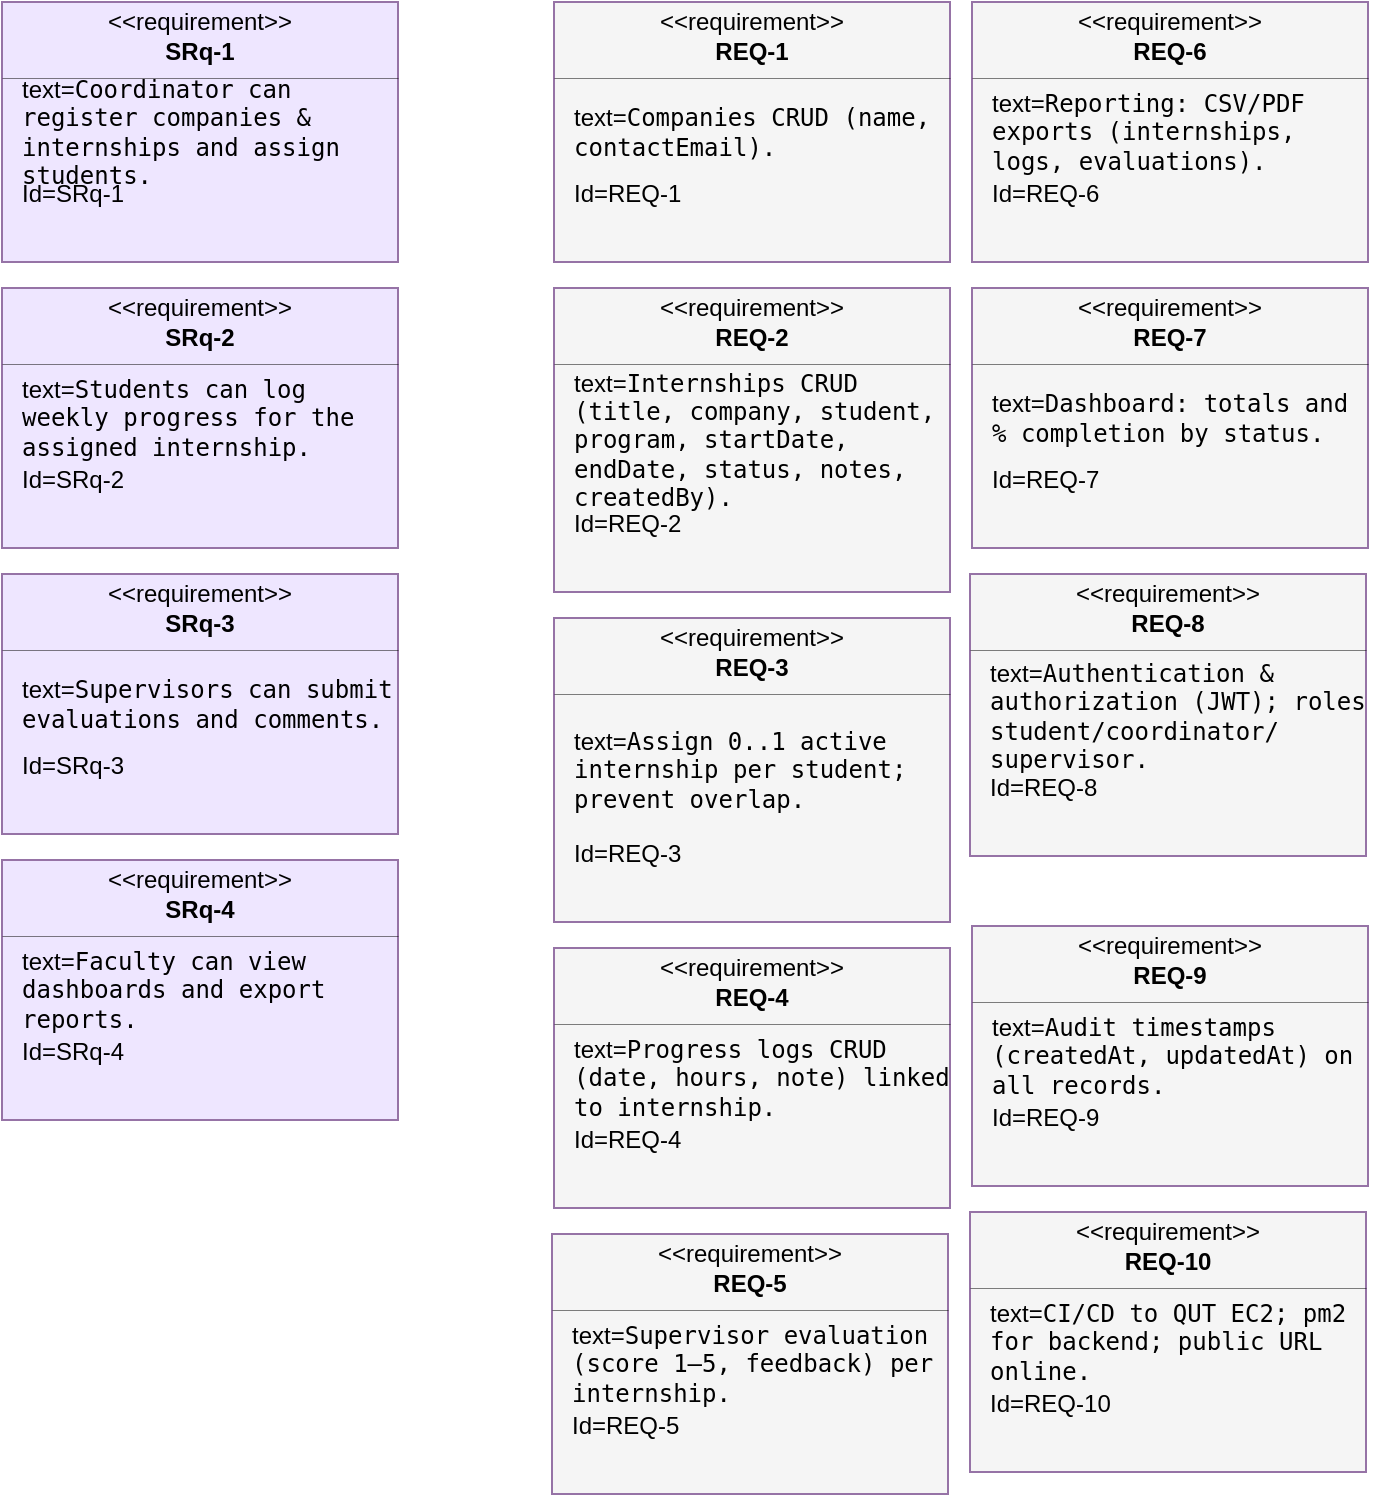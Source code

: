 <mxfile version="28.1.0">
  <diagram name="Page-1" id="e2N5ShaCsa6P40W__aIy">
    <mxGraphModel dx="815" dy="425" grid="1" gridSize="11" guides="1" tooltips="1" connect="1" arrows="1" fold="1" page="1" pageScale="1" pageWidth="1169" pageHeight="827" math="0" shadow="0">
      <root>
        <mxCell id="0" />
        <mxCell id="1" parent="0" />
        <mxCell id="hRCG1tloKr0agwtzq0OY-3" value="" style="fontStyle=1;align=center;verticalAlign=middle;childLayout=stackLayout;horizontal=1;horizontalStack=0;resizeParent=1;resizeParentMax=0;resizeLast=0;marginBottom=0;fillColor=#EEE6FF;strokeColor=#9673a6;" vertex="1" parent="1">
          <mxGeometry x="11" y="11" width="198" height="130" as="geometry" />
        </mxCell>
        <mxCell id="hRCG1tloKr0agwtzq0OY-4" value="&amp;lt;&amp;lt;requirement&amp;gt;&amp;gt;" style="html=1;align=center;spacing=0;verticalAlign=middle;strokeColor=none;fillColor=none;whiteSpace=wrap;spacingTop=3;" vertex="1" parent="hRCG1tloKr0agwtzq0OY-3">
          <mxGeometry width="198" height="16" as="geometry" />
        </mxCell>
        <mxCell id="hRCG1tloKr0agwtzq0OY-5" value="SRq-1" style="html=1;align=center;spacing=0;verticalAlign=middle;strokeColor=none;fillColor=none;whiteSpace=wrap;fontStyle=1" vertex="1" parent="hRCG1tloKr0agwtzq0OY-3">
          <mxGeometry y="16" width="198" height="18" as="geometry" />
        </mxCell>
        <mxCell id="hRCG1tloKr0agwtzq0OY-6" value="" style="line;strokeWidth=0.25;fillColor=none;align=left;verticalAlign=middle;spacingTop=-1;spacingLeft=3;spacingRight=3;rotatable=0;labelPosition=right;points=[];portConstraint=eastwest;" vertex="1" parent="hRCG1tloKr0agwtzq0OY-3">
          <mxGeometry y="34" width="198" height="8" as="geometry" />
        </mxCell>
        <mxCell id="hRCG1tloKr0agwtzq0OY-7" value="text=&lt;code style=&quot;background-color: transparent; color: light-dark(rgb(0, 0, 0), rgb(255, 255, 255));&quot; data-end=&quot;1254&quot; data-start=&quot;1183&quot;&gt;Coordinator can register companies &amp;amp; internships and assign students.&lt;/code&gt;" style="html=1;align=left;spacing=0;verticalAlign=middle;strokeColor=none;fillColor=none;whiteSpace=wrap;spacingLeft=10;" vertex="1" parent="hRCG1tloKr0agwtzq0OY-3">
          <mxGeometry y="42" width="198" height="46" as="geometry" />
        </mxCell>
        <mxCell id="hRCG1tloKr0agwtzq0OY-8" value="Id=SRq-1" style="html=1;align=left;spacing=0;verticalAlign=middle;strokeColor=none;fillColor=none;whiteSpace=wrap;spacingLeft=10;" vertex="1" parent="hRCG1tloKr0agwtzq0OY-3">
          <mxGeometry y="88" width="198" height="16" as="geometry" />
        </mxCell>
        <mxCell id="hRCG1tloKr0agwtzq0OY-9" value="" style="html=1;align=center;spacing=0;verticalAlign=middle;strokeColor=none;fillColor=none;whiteSpace=wrap;" vertex="1" parent="hRCG1tloKr0agwtzq0OY-3">
          <mxGeometry y="104" width="198" height="26" as="geometry" />
        </mxCell>
        <mxCell id="hRCG1tloKr0agwtzq0OY-20" value="" style="fontStyle=1;align=center;verticalAlign=middle;childLayout=stackLayout;horizontal=1;horizontalStack=0;resizeParent=1;resizeParentMax=0;resizeLast=0;marginBottom=0;fillColor=#EEE6FF;strokeColor=#9673a6;" vertex="1" parent="1">
          <mxGeometry x="11" y="154" width="198" height="130" as="geometry" />
        </mxCell>
        <mxCell id="hRCG1tloKr0agwtzq0OY-21" value="&amp;lt;&amp;lt;requirement&amp;gt;&amp;gt;" style="html=1;align=center;spacing=0;verticalAlign=middle;strokeColor=none;fillColor=none;whiteSpace=wrap;spacingTop=3;" vertex="1" parent="hRCG1tloKr0agwtzq0OY-20">
          <mxGeometry width="198" height="16" as="geometry" />
        </mxCell>
        <mxCell id="hRCG1tloKr0agwtzq0OY-22" value="SRq-2" style="html=1;align=center;spacing=0;verticalAlign=middle;strokeColor=none;fillColor=none;whiteSpace=wrap;fontStyle=1" vertex="1" parent="hRCG1tloKr0agwtzq0OY-20">
          <mxGeometry y="16" width="198" height="18" as="geometry" />
        </mxCell>
        <mxCell id="hRCG1tloKr0agwtzq0OY-23" value="" style="line;strokeWidth=0.25;fillColor=none;align=left;verticalAlign=middle;spacingTop=-1;spacingLeft=3;spacingRight=3;rotatable=0;labelPosition=right;points=[];portConstraint=eastwest;" vertex="1" parent="hRCG1tloKr0agwtzq0OY-20">
          <mxGeometry y="34" width="198" height="8" as="geometry" />
        </mxCell>
        <mxCell id="hRCG1tloKr0agwtzq0OY-24" value="text=&lt;code style=&quot;background-color: transparent; color: light-dark(rgb(0, 0, 0), rgb(255, 255, 255));&quot; data-end=&quot;1254&quot; data-start=&quot;1183&quot;&gt;Students can log weekly progress for the assigned internship.&lt;/code&gt;" style="html=1;align=left;spacing=0;verticalAlign=middle;strokeColor=none;fillColor=none;whiteSpace=wrap;spacingLeft=10;" vertex="1" parent="hRCG1tloKr0agwtzq0OY-20">
          <mxGeometry y="42" width="198" height="46" as="geometry" />
        </mxCell>
        <mxCell id="hRCG1tloKr0agwtzq0OY-25" value="Id=SRq-2" style="html=1;align=left;spacing=0;verticalAlign=middle;strokeColor=none;fillColor=none;whiteSpace=wrap;spacingLeft=10;" vertex="1" parent="hRCG1tloKr0agwtzq0OY-20">
          <mxGeometry y="88" width="198" height="16" as="geometry" />
        </mxCell>
        <mxCell id="hRCG1tloKr0agwtzq0OY-26" value="" style="html=1;align=center;spacing=0;verticalAlign=middle;strokeColor=none;fillColor=none;whiteSpace=wrap;" vertex="1" parent="hRCG1tloKr0agwtzq0OY-20">
          <mxGeometry y="104" width="198" height="26" as="geometry" />
        </mxCell>
        <mxCell id="hRCG1tloKr0agwtzq0OY-28" value="" style="fontStyle=1;align=center;verticalAlign=middle;childLayout=stackLayout;horizontal=1;horizontalStack=0;resizeParent=1;resizeParentMax=0;resizeLast=0;marginBottom=0;fillColor=#EEE6FF;strokeColor=#9673a6;" vertex="1" parent="1">
          <mxGeometry x="11" y="297" width="198" height="130" as="geometry" />
        </mxCell>
        <mxCell id="hRCG1tloKr0agwtzq0OY-29" value="&amp;lt;&amp;lt;requirement&amp;gt;&amp;gt;" style="html=1;align=center;spacing=0;verticalAlign=middle;strokeColor=none;fillColor=none;whiteSpace=wrap;spacingTop=3;" vertex="1" parent="hRCG1tloKr0agwtzq0OY-28">
          <mxGeometry width="198" height="16" as="geometry" />
        </mxCell>
        <mxCell id="hRCG1tloKr0agwtzq0OY-30" value="SRq-3" style="html=1;align=center;spacing=0;verticalAlign=middle;strokeColor=none;fillColor=none;whiteSpace=wrap;fontStyle=1" vertex="1" parent="hRCG1tloKr0agwtzq0OY-28">
          <mxGeometry y="16" width="198" height="18" as="geometry" />
        </mxCell>
        <mxCell id="hRCG1tloKr0agwtzq0OY-31" value="" style="line;strokeWidth=0.25;fillColor=none;align=left;verticalAlign=middle;spacingTop=-1;spacingLeft=3;spacingRight=3;rotatable=0;labelPosition=right;points=[];portConstraint=eastwest;" vertex="1" parent="hRCG1tloKr0agwtzq0OY-28">
          <mxGeometry y="34" width="198" height="8" as="geometry" />
        </mxCell>
        <mxCell id="hRCG1tloKr0agwtzq0OY-32" value="text=&lt;code style=&quot;background-color: transparent; color: light-dark(rgb(0, 0, 0), rgb(255, 255, 255));&quot; data-end=&quot;1254&quot; data-start=&quot;1183&quot;&gt;Supervisors can submit evaluations and comments.&lt;/code&gt;" style="html=1;align=left;spacing=0;verticalAlign=middle;strokeColor=none;fillColor=none;whiteSpace=wrap;spacingLeft=10;" vertex="1" parent="hRCG1tloKr0agwtzq0OY-28">
          <mxGeometry y="42" width="198" height="46" as="geometry" />
        </mxCell>
        <mxCell id="hRCG1tloKr0agwtzq0OY-33" value="Id=SRq-3" style="html=1;align=left;spacing=0;verticalAlign=middle;strokeColor=none;fillColor=none;whiteSpace=wrap;spacingLeft=10;" vertex="1" parent="hRCG1tloKr0agwtzq0OY-28">
          <mxGeometry y="88" width="198" height="16" as="geometry" />
        </mxCell>
        <mxCell id="hRCG1tloKr0agwtzq0OY-34" value="" style="html=1;align=center;spacing=0;verticalAlign=middle;strokeColor=none;fillColor=none;whiteSpace=wrap;" vertex="1" parent="hRCG1tloKr0agwtzq0OY-28">
          <mxGeometry y="104" width="198" height="26" as="geometry" />
        </mxCell>
        <mxCell id="hRCG1tloKr0agwtzq0OY-35" value="" style="fontStyle=1;align=center;verticalAlign=middle;childLayout=stackLayout;horizontal=1;horizontalStack=0;resizeParent=1;resizeParentMax=0;resizeLast=0;marginBottom=0;fillColor=#EEE6FF;strokeColor=#9673a6;" vertex="1" parent="1">
          <mxGeometry x="11" y="440" width="198" height="130" as="geometry" />
        </mxCell>
        <mxCell id="hRCG1tloKr0agwtzq0OY-36" value="&amp;lt;&amp;lt;requirement&amp;gt;&amp;gt;" style="html=1;align=center;spacing=0;verticalAlign=middle;strokeColor=none;fillColor=none;whiteSpace=wrap;spacingTop=3;" vertex="1" parent="hRCG1tloKr0agwtzq0OY-35">
          <mxGeometry width="198" height="16" as="geometry" />
        </mxCell>
        <mxCell id="hRCG1tloKr0agwtzq0OY-37" value="SRq-4" style="html=1;align=center;spacing=0;verticalAlign=middle;strokeColor=none;fillColor=none;whiteSpace=wrap;fontStyle=1" vertex="1" parent="hRCG1tloKr0agwtzq0OY-35">
          <mxGeometry y="16" width="198" height="18" as="geometry" />
        </mxCell>
        <mxCell id="hRCG1tloKr0agwtzq0OY-38" value="" style="line;strokeWidth=0.25;fillColor=none;align=left;verticalAlign=middle;spacingTop=-1;spacingLeft=3;spacingRight=3;rotatable=0;labelPosition=right;points=[];portConstraint=eastwest;" vertex="1" parent="hRCG1tloKr0agwtzq0OY-35">
          <mxGeometry y="34" width="198" height="8" as="geometry" />
        </mxCell>
        <mxCell id="hRCG1tloKr0agwtzq0OY-39" value="text=&lt;code style=&quot;background-color: transparent; color: light-dark(rgb(0, 0, 0), rgb(255, 255, 255));&quot; data-end=&quot;1254&quot; data-start=&quot;1183&quot;&gt;Faculty can view dashboards and export reports.&lt;/code&gt;" style="html=1;align=left;spacing=0;verticalAlign=middle;strokeColor=none;fillColor=none;whiteSpace=wrap;spacingLeft=10;" vertex="1" parent="hRCG1tloKr0agwtzq0OY-35">
          <mxGeometry y="42" width="198" height="46" as="geometry" />
        </mxCell>
        <mxCell id="hRCG1tloKr0agwtzq0OY-40" value="Id=SRq-4" style="html=1;align=left;spacing=0;verticalAlign=middle;strokeColor=none;fillColor=none;whiteSpace=wrap;spacingLeft=10;" vertex="1" parent="hRCG1tloKr0agwtzq0OY-35">
          <mxGeometry y="88" width="198" height="16" as="geometry" />
        </mxCell>
        <mxCell id="hRCG1tloKr0agwtzq0OY-41" value="" style="html=1;align=center;spacing=0;verticalAlign=middle;strokeColor=none;fillColor=none;whiteSpace=wrap;" vertex="1" parent="hRCG1tloKr0agwtzq0OY-35">
          <mxGeometry y="104" width="198" height="26" as="geometry" />
        </mxCell>
        <mxCell id="hRCG1tloKr0agwtzq0OY-56" value="" style="fontStyle=1;align=center;verticalAlign=middle;childLayout=stackLayout;horizontal=1;horizontalStack=0;resizeParent=1;resizeParentMax=0;resizeLast=0;marginBottom=0;fillColor=#F5F5F5;strokeColor=#9673a6;" vertex="1" parent="1">
          <mxGeometry x="287" y="11" width="198" height="130" as="geometry" />
        </mxCell>
        <mxCell id="hRCG1tloKr0agwtzq0OY-57" value="&amp;lt;&amp;lt;requirement&amp;gt;&amp;gt;" style="html=1;align=center;spacing=0;verticalAlign=middle;strokeColor=none;fillColor=none;whiteSpace=wrap;spacingTop=3;" vertex="1" parent="hRCG1tloKr0agwtzq0OY-56">
          <mxGeometry width="198" height="16" as="geometry" />
        </mxCell>
        <mxCell id="hRCG1tloKr0agwtzq0OY-58" value="REQ-1" style="html=1;align=center;spacing=0;verticalAlign=middle;strokeColor=none;fillColor=none;whiteSpace=wrap;fontStyle=1" vertex="1" parent="hRCG1tloKr0agwtzq0OY-56">
          <mxGeometry y="16" width="198" height="18" as="geometry" />
        </mxCell>
        <mxCell id="hRCG1tloKr0agwtzq0OY-59" value="" style="line;strokeWidth=0.25;fillColor=none;align=left;verticalAlign=middle;spacingTop=-1;spacingLeft=3;spacingRight=3;rotatable=0;labelPosition=right;points=[];portConstraint=eastwest;" vertex="1" parent="hRCG1tloKr0agwtzq0OY-56">
          <mxGeometry y="34" width="198" height="8" as="geometry" />
        </mxCell>
        <mxCell id="hRCG1tloKr0agwtzq0OY-60" value="text=&lt;code style=&quot;background-color: transparent; color: light-dark(rgb(0, 0, 0), rgb(255, 255, 255));&quot; data-end=&quot;1254&quot; data-start=&quot;1183&quot;&gt;Companies CRUD (name, contactEmail).&lt;/code&gt;" style="html=1;align=left;spacing=0;verticalAlign=middle;strokeColor=none;fillColor=none;whiteSpace=wrap;spacingLeft=10;" vertex="1" parent="hRCG1tloKr0agwtzq0OY-56">
          <mxGeometry y="42" width="198" height="46" as="geometry" />
        </mxCell>
        <mxCell id="hRCG1tloKr0agwtzq0OY-61" value="Id=REQ-1" style="html=1;align=left;spacing=0;verticalAlign=middle;strokeColor=none;fillColor=none;whiteSpace=wrap;spacingLeft=10;" vertex="1" parent="hRCG1tloKr0agwtzq0OY-56">
          <mxGeometry y="88" width="198" height="16" as="geometry" />
        </mxCell>
        <mxCell id="hRCG1tloKr0agwtzq0OY-62" value="" style="html=1;align=center;spacing=0;verticalAlign=middle;strokeColor=none;fillColor=none;whiteSpace=wrap;" vertex="1" parent="hRCG1tloKr0agwtzq0OY-56">
          <mxGeometry y="104" width="198" height="26" as="geometry" />
        </mxCell>
        <mxCell id="hRCG1tloKr0agwtzq0OY-63" value="" style="fontStyle=1;align=center;verticalAlign=middle;childLayout=stackLayout;horizontal=1;horizontalStack=0;resizeParent=1;resizeParentMax=0;resizeLast=0;marginBottom=0;fillColor=#F5F5F5;strokeColor=#9673a6;" vertex="1" parent="1">
          <mxGeometry x="287" y="154" width="198" height="152" as="geometry" />
        </mxCell>
        <mxCell id="hRCG1tloKr0agwtzq0OY-64" value="&amp;lt;&amp;lt;requirement&amp;gt;&amp;gt;" style="html=1;align=center;spacing=0;verticalAlign=middle;strokeColor=none;fillColor=none;whiteSpace=wrap;spacingTop=3;" vertex="1" parent="hRCG1tloKr0agwtzq0OY-63">
          <mxGeometry width="198" height="16" as="geometry" />
        </mxCell>
        <mxCell id="hRCG1tloKr0agwtzq0OY-65" value="REQ-2" style="html=1;align=center;spacing=0;verticalAlign=middle;strokeColor=none;fillColor=none;whiteSpace=wrap;fontStyle=1" vertex="1" parent="hRCG1tloKr0agwtzq0OY-63">
          <mxGeometry y="16" width="198" height="18" as="geometry" />
        </mxCell>
        <mxCell id="hRCG1tloKr0agwtzq0OY-66" value="" style="line;strokeWidth=0.25;fillColor=none;align=left;verticalAlign=middle;spacingTop=-1;spacingLeft=3;spacingRight=3;rotatable=0;labelPosition=right;points=[];portConstraint=eastwest;" vertex="1" parent="hRCG1tloKr0agwtzq0OY-63">
          <mxGeometry y="34" width="198" height="8" as="geometry" />
        </mxCell>
        <mxCell id="hRCG1tloKr0agwtzq0OY-67" value="text=&lt;code style=&quot;background-color: transparent; color: light-dark(rgb(0, 0, 0), rgb(255, 255, 255));&quot; data-end=&quot;1254&quot; data-start=&quot;1183&quot;&gt;Internships CRUD (title, company, student, program, startDate, endDate, status, notes, createdBy).&lt;/code&gt;" style="html=1;align=left;spacing=0;verticalAlign=middle;strokeColor=none;fillColor=none;whiteSpace=wrap;spacingLeft=10;" vertex="1" parent="hRCG1tloKr0agwtzq0OY-63">
          <mxGeometry y="42" width="198" height="68" as="geometry" />
        </mxCell>
        <mxCell id="hRCG1tloKr0agwtzq0OY-68" value="Id=REQ-2" style="html=1;align=left;spacing=0;verticalAlign=middle;strokeColor=none;fillColor=none;whiteSpace=wrap;spacingLeft=10;" vertex="1" parent="hRCG1tloKr0agwtzq0OY-63">
          <mxGeometry y="110" width="198" height="16" as="geometry" />
        </mxCell>
        <mxCell id="hRCG1tloKr0agwtzq0OY-69" value="" style="html=1;align=center;spacing=0;verticalAlign=middle;strokeColor=none;fillColor=none;whiteSpace=wrap;" vertex="1" parent="hRCG1tloKr0agwtzq0OY-63">
          <mxGeometry y="126" width="198" height="26" as="geometry" />
        </mxCell>
        <mxCell id="hRCG1tloKr0agwtzq0OY-70" value="" style="fontStyle=1;align=center;verticalAlign=middle;childLayout=stackLayout;horizontal=1;horizontalStack=0;resizeParent=1;resizeParentMax=0;resizeLast=0;marginBottom=0;fillColor=#F5F5F5;strokeColor=#9673a6;" vertex="1" parent="1">
          <mxGeometry x="287" y="319" width="198" height="152" as="geometry" />
        </mxCell>
        <mxCell id="hRCG1tloKr0agwtzq0OY-71" value="&amp;lt;&amp;lt;requirement&amp;gt;&amp;gt;" style="html=1;align=center;spacing=0;verticalAlign=middle;strokeColor=none;fillColor=none;whiteSpace=wrap;spacingTop=3;" vertex="1" parent="hRCG1tloKr0agwtzq0OY-70">
          <mxGeometry width="198" height="16" as="geometry" />
        </mxCell>
        <mxCell id="hRCG1tloKr0agwtzq0OY-72" value="REQ-3" style="html=1;align=center;spacing=0;verticalAlign=middle;strokeColor=none;fillColor=none;whiteSpace=wrap;fontStyle=1" vertex="1" parent="hRCG1tloKr0agwtzq0OY-70">
          <mxGeometry y="16" width="198" height="18" as="geometry" />
        </mxCell>
        <mxCell id="hRCG1tloKr0agwtzq0OY-73" value="" style="line;strokeWidth=0.25;fillColor=none;align=left;verticalAlign=middle;spacingTop=-1;spacingLeft=3;spacingRight=3;rotatable=0;labelPosition=right;points=[];portConstraint=eastwest;" vertex="1" parent="hRCG1tloKr0agwtzq0OY-70">
          <mxGeometry y="34" width="198" height="8" as="geometry" />
        </mxCell>
        <mxCell id="hRCG1tloKr0agwtzq0OY-74" value="text=&lt;code style=&quot;background-color: transparent; color: light-dark(rgb(0, 0, 0), rgb(255, 255, 255));&quot; data-end=&quot;1254&quot; data-start=&quot;1183&quot;&gt;Assign 0..1 active internship per student; prevent overlap.&lt;/code&gt;" style="html=1;align=left;spacing=0;verticalAlign=middle;strokeColor=none;fillColor=none;whiteSpace=wrap;spacingLeft=10;" vertex="1" parent="hRCG1tloKr0agwtzq0OY-70">
          <mxGeometry y="42" width="198" height="68" as="geometry" />
        </mxCell>
        <mxCell id="hRCG1tloKr0agwtzq0OY-75" value="Id=REQ-3" style="html=1;align=left;spacing=0;verticalAlign=middle;strokeColor=none;fillColor=none;whiteSpace=wrap;spacingLeft=10;" vertex="1" parent="hRCG1tloKr0agwtzq0OY-70">
          <mxGeometry y="110" width="198" height="16" as="geometry" />
        </mxCell>
        <mxCell id="hRCG1tloKr0agwtzq0OY-76" value="" style="html=1;align=center;spacing=0;verticalAlign=middle;strokeColor=none;fillColor=none;whiteSpace=wrap;" vertex="1" parent="hRCG1tloKr0agwtzq0OY-70">
          <mxGeometry y="126" width="198" height="26" as="geometry" />
        </mxCell>
        <mxCell id="hRCG1tloKr0agwtzq0OY-77" value="" style="fontStyle=1;align=center;verticalAlign=middle;childLayout=stackLayout;horizontal=1;horizontalStack=0;resizeParent=1;resizeParentMax=0;resizeLast=0;marginBottom=0;fillColor=#F5F5F5;strokeColor=#9673a6;" vertex="1" parent="1">
          <mxGeometry x="287" y="484" width="198" height="130" as="geometry" />
        </mxCell>
        <mxCell id="hRCG1tloKr0agwtzq0OY-78" value="&amp;lt;&amp;lt;requirement&amp;gt;&amp;gt;" style="html=1;align=center;spacing=0;verticalAlign=middle;strokeColor=none;fillColor=none;whiteSpace=wrap;spacingTop=3;" vertex="1" parent="hRCG1tloKr0agwtzq0OY-77">
          <mxGeometry width="198" height="16" as="geometry" />
        </mxCell>
        <mxCell id="hRCG1tloKr0agwtzq0OY-79" value="REQ-4" style="html=1;align=center;spacing=0;verticalAlign=middle;strokeColor=none;fillColor=none;whiteSpace=wrap;fontStyle=1" vertex="1" parent="hRCG1tloKr0agwtzq0OY-77">
          <mxGeometry y="16" width="198" height="18" as="geometry" />
        </mxCell>
        <mxCell id="hRCG1tloKr0agwtzq0OY-80" value="" style="line;strokeWidth=0.25;fillColor=none;align=left;verticalAlign=middle;spacingTop=-1;spacingLeft=3;spacingRight=3;rotatable=0;labelPosition=right;points=[];portConstraint=eastwest;" vertex="1" parent="hRCG1tloKr0agwtzq0OY-77">
          <mxGeometry y="34" width="198" height="8" as="geometry" />
        </mxCell>
        <mxCell id="hRCG1tloKr0agwtzq0OY-81" value="text=&lt;code style=&quot;background-color: transparent; color: light-dark(rgb(0, 0, 0), rgb(255, 255, 255));&quot; data-end=&quot;1254&quot; data-start=&quot;1183&quot;&gt;Progress logs CRUD (date, hours, note) linked to internship.&lt;/code&gt;" style="html=1;align=left;spacing=0;verticalAlign=middle;strokeColor=none;fillColor=none;whiteSpace=wrap;spacingLeft=10;" vertex="1" parent="hRCG1tloKr0agwtzq0OY-77">
          <mxGeometry y="42" width="198" height="46" as="geometry" />
        </mxCell>
        <mxCell id="hRCG1tloKr0agwtzq0OY-82" value="Id=REQ-4" style="html=1;align=left;spacing=0;verticalAlign=middle;strokeColor=none;fillColor=none;whiteSpace=wrap;spacingLeft=10;" vertex="1" parent="hRCG1tloKr0agwtzq0OY-77">
          <mxGeometry y="88" width="198" height="16" as="geometry" />
        </mxCell>
        <mxCell id="hRCG1tloKr0agwtzq0OY-83" value="" style="html=1;align=center;spacing=0;verticalAlign=middle;strokeColor=none;fillColor=none;whiteSpace=wrap;" vertex="1" parent="hRCG1tloKr0agwtzq0OY-77">
          <mxGeometry y="104" width="198" height="26" as="geometry" />
        </mxCell>
        <mxCell id="hRCG1tloKr0agwtzq0OY-84" value="" style="fontStyle=1;align=center;verticalAlign=middle;childLayout=stackLayout;horizontal=1;horizontalStack=0;resizeParent=1;resizeParentMax=0;resizeLast=0;marginBottom=0;fillColor=#F5F5F5;strokeColor=#9673a6;" vertex="1" parent="1">
          <mxGeometry x="496" y="473" width="198" height="130" as="geometry" />
        </mxCell>
        <mxCell id="hRCG1tloKr0agwtzq0OY-85" value="&amp;lt;&amp;lt;requirement&amp;gt;&amp;gt;" style="html=1;align=center;spacing=0;verticalAlign=middle;strokeColor=none;fillColor=none;whiteSpace=wrap;spacingTop=3;" vertex="1" parent="hRCG1tloKr0agwtzq0OY-84">
          <mxGeometry width="198" height="16" as="geometry" />
        </mxCell>
        <mxCell id="hRCG1tloKr0agwtzq0OY-86" value="REQ-9" style="html=1;align=center;spacing=0;verticalAlign=middle;strokeColor=none;fillColor=none;whiteSpace=wrap;fontStyle=1" vertex="1" parent="hRCG1tloKr0agwtzq0OY-84">
          <mxGeometry y="16" width="198" height="18" as="geometry" />
        </mxCell>
        <mxCell id="hRCG1tloKr0agwtzq0OY-87" value="" style="line;strokeWidth=0.25;fillColor=none;align=left;verticalAlign=middle;spacingTop=-1;spacingLeft=3;spacingRight=3;rotatable=0;labelPosition=right;points=[];portConstraint=eastwest;" vertex="1" parent="hRCG1tloKr0agwtzq0OY-84">
          <mxGeometry y="34" width="198" height="8" as="geometry" />
        </mxCell>
        <mxCell id="hRCG1tloKr0agwtzq0OY-88" value="text=&lt;code style=&quot;background-color: transparent; color: light-dark(rgb(0, 0, 0), rgb(255, 255, 255));&quot; data-end=&quot;1254&quot; data-start=&quot;1183&quot;&gt;Audit timestamps (createdAt, updatedAt) on all records.&lt;/code&gt;" style="html=1;align=left;spacing=0;verticalAlign=middle;strokeColor=none;fillColor=none;whiteSpace=wrap;spacingLeft=10;" vertex="1" parent="hRCG1tloKr0agwtzq0OY-84">
          <mxGeometry y="42" width="198" height="46" as="geometry" />
        </mxCell>
        <mxCell id="hRCG1tloKr0agwtzq0OY-89" value="Id=REQ-9" style="html=1;align=left;spacing=0;verticalAlign=middle;strokeColor=none;fillColor=none;whiteSpace=wrap;spacingLeft=10;" vertex="1" parent="hRCG1tloKr0agwtzq0OY-84">
          <mxGeometry y="88" width="198" height="16" as="geometry" />
        </mxCell>
        <mxCell id="hRCG1tloKr0agwtzq0OY-90" value="" style="html=1;align=center;spacing=0;verticalAlign=middle;strokeColor=none;fillColor=none;whiteSpace=wrap;" vertex="1" parent="hRCG1tloKr0agwtzq0OY-84">
          <mxGeometry y="104" width="198" height="26" as="geometry" />
        </mxCell>
        <mxCell id="hRCG1tloKr0agwtzq0OY-91" value="" style="fontStyle=1;align=center;verticalAlign=middle;childLayout=stackLayout;horizontal=1;horizontalStack=0;resizeParent=1;resizeParentMax=0;resizeLast=0;marginBottom=0;fillColor=#F5F5F5;strokeColor=#9673a6;" vertex="1" parent="1">
          <mxGeometry x="495" y="297" width="198" height="141" as="geometry" />
        </mxCell>
        <mxCell id="hRCG1tloKr0agwtzq0OY-92" value="&amp;lt;&amp;lt;requirement&amp;gt;&amp;gt;" style="html=1;align=center;spacing=0;verticalAlign=middle;strokeColor=none;fillColor=none;whiteSpace=wrap;spacingTop=3;" vertex="1" parent="hRCG1tloKr0agwtzq0OY-91">
          <mxGeometry width="198" height="16" as="geometry" />
        </mxCell>
        <mxCell id="hRCG1tloKr0agwtzq0OY-93" value="REQ-8" style="html=1;align=center;spacing=0;verticalAlign=middle;strokeColor=none;fillColor=none;whiteSpace=wrap;fontStyle=1" vertex="1" parent="hRCG1tloKr0agwtzq0OY-91">
          <mxGeometry y="16" width="198" height="18" as="geometry" />
        </mxCell>
        <mxCell id="hRCG1tloKr0agwtzq0OY-94" value="" style="line;strokeWidth=0.25;fillColor=none;align=left;verticalAlign=middle;spacingTop=-1;spacingLeft=3;spacingRight=3;rotatable=0;labelPosition=right;points=[];portConstraint=eastwest;" vertex="1" parent="hRCG1tloKr0agwtzq0OY-91">
          <mxGeometry y="34" width="198" height="8" as="geometry" />
        </mxCell>
        <mxCell id="hRCG1tloKr0agwtzq0OY-95" value="text=&lt;code style=&quot;background-color: transparent; color: light-dark(rgb(0, 0, 0), rgb(255, 255, 255));&quot; data-end=&quot;1254&quot; data-start=&quot;1183&quot;&gt;Authentication &amp;amp; authorization (JWT); roles student/coordinator/&lt;/code&gt;&lt;div&gt;&lt;code style=&quot;background-color: transparent; color: light-dark(rgb(0, 0, 0), rgb(255, 255, 255));&quot; data-end=&quot;1254&quot; data-start=&quot;1183&quot;&gt;supervisor.&lt;/code&gt;&lt;/div&gt;" style="html=1;align=left;spacing=0;verticalAlign=middle;strokeColor=none;fillColor=none;whiteSpace=wrap;spacingLeft=10;" vertex="1" parent="hRCG1tloKr0agwtzq0OY-91">
          <mxGeometry y="42" width="198" height="57" as="geometry" />
        </mxCell>
        <mxCell id="hRCG1tloKr0agwtzq0OY-96" value="Id=REQ-8" style="html=1;align=left;spacing=0;verticalAlign=middle;strokeColor=none;fillColor=none;whiteSpace=wrap;spacingLeft=10;" vertex="1" parent="hRCG1tloKr0agwtzq0OY-91">
          <mxGeometry y="99" width="198" height="16" as="geometry" />
        </mxCell>
        <mxCell id="hRCG1tloKr0agwtzq0OY-97" value="" style="html=1;align=center;spacing=0;verticalAlign=middle;strokeColor=none;fillColor=none;whiteSpace=wrap;" vertex="1" parent="hRCG1tloKr0agwtzq0OY-91">
          <mxGeometry y="115" width="198" height="26" as="geometry" />
        </mxCell>
        <mxCell id="hRCG1tloKr0agwtzq0OY-98" value="" style="fontStyle=1;align=center;verticalAlign=middle;childLayout=stackLayout;horizontal=1;horizontalStack=0;resizeParent=1;resizeParentMax=0;resizeLast=0;marginBottom=0;fillColor=#F5F5F5;strokeColor=#9673a6;" vertex="1" parent="1">
          <mxGeometry x="496" y="154" width="198" height="130" as="geometry" />
        </mxCell>
        <mxCell id="hRCG1tloKr0agwtzq0OY-99" value="&amp;lt;&amp;lt;requirement&amp;gt;&amp;gt;" style="html=1;align=center;spacing=0;verticalAlign=middle;strokeColor=none;fillColor=none;whiteSpace=wrap;spacingTop=3;" vertex="1" parent="hRCG1tloKr0agwtzq0OY-98">
          <mxGeometry width="198" height="16" as="geometry" />
        </mxCell>
        <mxCell id="hRCG1tloKr0agwtzq0OY-100" value="REQ-7" style="html=1;align=center;spacing=0;verticalAlign=middle;strokeColor=none;fillColor=none;whiteSpace=wrap;fontStyle=1" vertex="1" parent="hRCG1tloKr0agwtzq0OY-98">
          <mxGeometry y="16" width="198" height="18" as="geometry" />
        </mxCell>
        <mxCell id="hRCG1tloKr0agwtzq0OY-101" value="" style="line;strokeWidth=0.25;fillColor=none;align=left;verticalAlign=middle;spacingTop=-1;spacingLeft=3;spacingRight=3;rotatable=0;labelPosition=right;points=[];portConstraint=eastwest;" vertex="1" parent="hRCG1tloKr0agwtzq0OY-98">
          <mxGeometry y="34" width="198" height="8" as="geometry" />
        </mxCell>
        <mxCell id="hRCG1tloKr0agwtzq0OY-102" value="text=&lt;code style=&quot;background-color: transparent; color: light-dark(rgb(0, 0, 0), rgb(255, 255, 255));&quot; data-end=&quot;1254&quot; data-start=&quot;1183&quot;&gt;Dashboard: totals and % completion by status.&lt;/code&gt;" style="html=1;align=left;spacing=0;verticalAlign=middle;strokeColor=none;fillColor=none;whiteSpace=wrap;spacingLeft=10;" vertex="1" parent="hRCG1tloKr0agwtzq0OY-98">
          <mxGeometry y="42" width="198" height="46" as="geometry" />
        </mxCell>
        <mxCell id="hRCG1tloKr0agwtzq0OY-103" value="Id=REQ-7" style="html=1;align=left;spacing=0;verticalAlign=middle;strokeColor=none;fillColor=none;whiteSpace=wrap;spacingLeft=10;" vertex="1" parent="hRCG1tloKr0agwtzq0OY-98">
          <mxGeometry y="88" width="198" height="16" as="geometry" />
        </mxCell>
        <mxCell id="hRCG1tloKr0agwtzq0OY-104" value="" style="html=1;align=center;spacing=0;verticalAlign=middle;strokeColor=none;fillColor=none;whiteSpace=wrap;" vertex="1" parent="hRCG1tloKr0agwtzq0OY-98">
          <mxGeometry y="104" width="198" height="26" as="geometry" />
        </mxCell>
        <mxCell id="hRCG1tloKr0agwtzq0OY-105" value="" style="fontStyle=1;align=center;verticalAlign=middle;childLayout=stackLayout;horizontal=1;horizontalStack=0;resizeParent=1;resizeParentMax=0;resizeLast=0;marginBottom=0;fillColor=#F5F5F5;strokeColor=#9673a6;" vertex="1" parent="1">
          <mxGeometry x="496" y="11" width="198" height="130" as="geometry" />
        </mxCell>
        <mxCell id="hRCG1tloKr0agwtzq0OY-106" value="&amp;lt;&amp;lt;requirement&amp;gt;&amp;gt;" style="html=1;align=center;spacing=0;verticalAlign=middle;strokeColor=none;fillColor=none;whiteSpace=wrap;spacingTop=3;" vertex="1" parent="hRCG1tloKr0agwtzq0OY-105">
          <mxGeometry width="198" height="16" as="geometry" />
        </mxCell>
        <mxCell id="hRCG1tloKr0agwtzq0OY-107" value="REQ-6" style="html=1;align=center;spacing=0;verticalAlign=middle;strokeColor=none;fillColor=none;whiteSpace=wrap;fontStyle=1" vertex="1" parent="hRCG1tloKr0agwtzq0OY-105">
          <mxGeometry y="16" width="198" height="18" as="geometry" />
        </mxCell>
        <mxCell id="hRCG1tloKr0agwtzq0OY-108" value="" style="line;strokeWidth=0.25;fillColor=none;align=left;verticalAlign=middle;spacingTop=-1;spacingLeft=3;spacingRight=3;rotatable=0;labelPosition=right;points=[];portConstraint=eastwest;" vertex="1" parent="hRCG1tloKr0agwtzq0OY-105">
          <mxGeometry y="34" width="198" height="8" as="geometry" />
        </mxCell>
        <mxCell id="hRCG1tloKr0agwtzq0OY-109" value="text=&lt;code style=&quot;background-color: transparent; color: light-dark(rgb(0, 0, 0), rgb(255, 255, 255));&quot; data-end=&quot;1254&quot; data-start=&quot;1183&quot;&gt;Reporting: CSV/PDF exports (internships, logs, evaluations).&lt;/code&gt;" style="html=1;align=left;spacing=0;verticalAlign=middle;strokeColor=none;fillColor=none;whiteSpace=wrap;spacingLeft=10;" vertex="1" parent="hRCG1tloKr0agwtzq0OY-105">
          <mxGeometry y="42" width="198" height="46" as="geometry" />
        </mxCell>
        <mxCell id="hRCG1tloKr0agwtzq0OY-110" value="Id=REQ-6" style="html=1;align=left;spacing=0;verticalAlign=middle;strokeColor=none;fillColor=none;whiteSpace=wrap;spacingLeft=10;" vertex="1" parent="hRCG1tloKr0agwtzq0OY-105">
          <mxGeometry y="88" width="198" height="16" as="geometry" />
        </mxCell>
        <mxCell id="hRCG1tloKr0agwtzq0OY-111" value="" style="html=1;align=center;spacing=0;verticalAlign=middle;strokeColor=none;fillColor=none;whiteSpace=wrap;" vertex="1" parent="hRCG1tloKr0agwtzq0OY-105">
          <mxGeometry y="104" width="198" height="26" as="geometry" />
        </mxCell>
        <mxCell id="hRCG1tloKr0agwtzq0OY-113" value="" style="fontStyle=1;align=center;verticalAlign=middle;childLayout=stackLayout;horizontal=1;horizontalStack=0;resizeParent=1;resizeParentMax=0;resizeLast=0;marginBottom=0;fillColor=#F5F5F5;strokeColor=#9673a6;" vertex="1" parent="1">
          <mxGeometry x="286" y="627" width="198" height="130" as="geometry" />
        </mxCell>
        <mxCell id="hRCG1tloKr0agwtzq0OY-114" value="&amp;lt;&amp;lt;requirement&amp;gt;&amp;gt;" style="html=1;align=center;spacing=0;verticalAlign=middle;strokeColor=none;fillColor=none;whiteSpace=wrap;spacingTop=3;" vertex="1" parent="hRCG1tloKr0agwtzq0OY-113">
          <mxGeometry width="198" height="16" as="geometry" />
        </mxCell>
        <mxCell id="hRCG1tloKr0agwtzq0OY-115" value="REQ-5" style="html=1;align=center;spacing=0;verticalAlign=middle;strokeColor=none;fillColor=none;whiteSpace=wrap;fontStyle=1" vertex="1" parent="hRCG1tloKr0agwtzq0OY-113">
          <mxGeometry y="16" width="198" height="18" as="geometry" />
        </mxCell>
        <mxCell id="hRCG1tloKr0agwtzq0OY-116" value="" style="line;strokeWidth=0.25;fillColor=none;align=left;verticalAlign=middle;spacingTop=-1;spacingLeft=3;spacingRight=3;rotatable=0;labelPosition=right;points=[];portConstraint=eastwest;" vertex="1" parent="hRCG1tloKr0agwtzq0OY-113">
          <mxGeometry y="34" width="198" height="8" as="geometry" />
        </mxCell>
        <mxCell id="hRCG1tloKr0agwtzq0OY-117" value="text=&lt;code style=&quot;background-color: transparent; color: light-dark(rgb(0, 0, 0), rgb(255, 255, 255));&quot; data-end=&quot;1254&quot; data-start=&quot;1183&quot;&gt;Supervisor evaluation (score 1–5, feedback) per internship.&lt;/code&gt;" style="html=1;align=left;spacing=0;verticalAlign=middle;strokeColor=none;fillColor=none;whiteSpace=wrap;spacingLeft=10;" vertex="1" parent="hRCG1tloKr0agwtzq0OY-113">
          <mxGeometry y="42" width="198" height="46" as="geometry" />
        </mxCell>
        <mxCell id="hRCG1tloKr0agwtzq0OY-118" value="Id=REQ-5" style="html=1;align=left;spacing=0;verticalAlign=middle;strokeColor=none;fillColor=none;whiteSpace=wrap;spacingLeft=10;" vertex="1" parent="hRCG1tloKr0agwtzq0OY-113">
          <mxGeometry y="88" width="198" height="16" as="geometry" />
        </mxCell>
        <mxCell id="hRCG1tloKr0agwtzq0OY-119" value="" style="html=1;align=center;spacing=0;verticalAlign=middle;strokeColor=none;fillColor=none;whiteSpace=wrap;" vertex="1" parent="hRCG1tloKr0agwtzq0OY-113">
          <mxGeometry y="104" width="198" height="26" as="geometry" />
        </mxCell>
        <mxCell id="hRCG1tloKr0agwtzq0OY-120" value="" style="fontStyle=1;align=center;verticalAlign=middle;childLayout=stackLayout;horizontal=1;horizontalStack=0;resizeParent=1;resizeParentMax=0;resizeLast=0;marginBottom=0;fillColor=#F5F5F5;strokeColor=#9673a6;" vertex="1" parent="1">
          <mxGeometry x="495" y="616" width="198" height="130" as="geometry" />
        </mxCell>
        <mxCell id="hRCG1tloKr0agwtzq0OY-121" value="&amp;lt;&amp;lt;requirement&amp;gt;&amp;gt;" style="html=1;align=center;spacing=0;verticalAlign=middle;strokeColor=none;fillColor=none;whiteSpace=wrap;spacingTop=3;" vertex="1" parent="hRCG1tloKr0agwtzq0OY-120">
          <mxGeometry width="198" height="16" as="geometry" />
        </mxCell>
        <mxCell id="hRCG1tloKr0agwtzq0OY-122" value="REQ-10" style="html=1;align=center;spacing=0;verticalAlign=middle;strokeColor=none;fillColor=none;whiteSpace=wrap;fontStyle=1" vertex="1" parent="hRCG1tloKr0agwtzq0OY-120">
          <mxGeometry y="16" width="198" height="18" as="geometry" />
        </mxCell>
        <mxCell id="hRCG1tloKr0agwtzq0OY-123" value="" style="line;strokeWidth=0.25;fillColor=none;align=left;verticalAlign=middle;spacingTop=-1;spacingLeft=3;spacingRight=3;rotatable=0;labelPosition=right;points=[];portConstraint=eastwest;" vertex="1" parent="hRCG1tloKr0agwtzq0OY-120">
          <mxGeometry y="34" width="198" height="8" as="geometry" />
        </mxCell>
        <mxCell id="hRCG1tloKr0agwtzq0OY-124" value="text=&lt;code style=&quot;background-color: transparent; color: light-dark(rgb(0, 0, 0), rgb(255, 255, 255));&quot; data-end=&quot;1254&quot; data-start=&quot;1183&quot;&gt;CI/CD to QUT EC2; pm2 for backend; public URL online.&lt;/code&gt;" style="html=1;align=left;spacing=0;verticalAlign=middle;strokeColor=none;fillColor=none;whiteSpace=wrap;spacingLeft=10;" vertex="1" parent="hRCG1tloKr0agwtzq0OY-120">
          <mxGeometry y="42" width="198" height="46" as="geometry" />
        </mxCell>
        <mxCell id="hRCG1tloKr0agwtzq0OY-125" value="Id=REQ-10" style="html=1;align=left;spacing=0;verticalAlign=middle;strokeColor=none;fillColor=none;whiteSpace=wrap;spacingLeft=10;" vertex="1" parent="hRCG1tloKr0agwtzq0OY-120">
          <mxGeometry y="88" width="198" height="16" as="geometry" />
        </mxCell>
        <mxCell id="hRCG1tloKr0agwtzq0OY-126" value="" style="html=1;align=center;spacing=0;verticalAlign=middle;strokeColor=none;fillColor=none;whiteSpace=wrap;" vertex="1" parent="hRCG1tloKr0agwtzq0OY-120">
          <mxGeometry y="104" width="198" height="26" as="geometry" />
        </mxCell>
      </root>
    </mxGraphModel>
  </diagram>
</mxfile>
